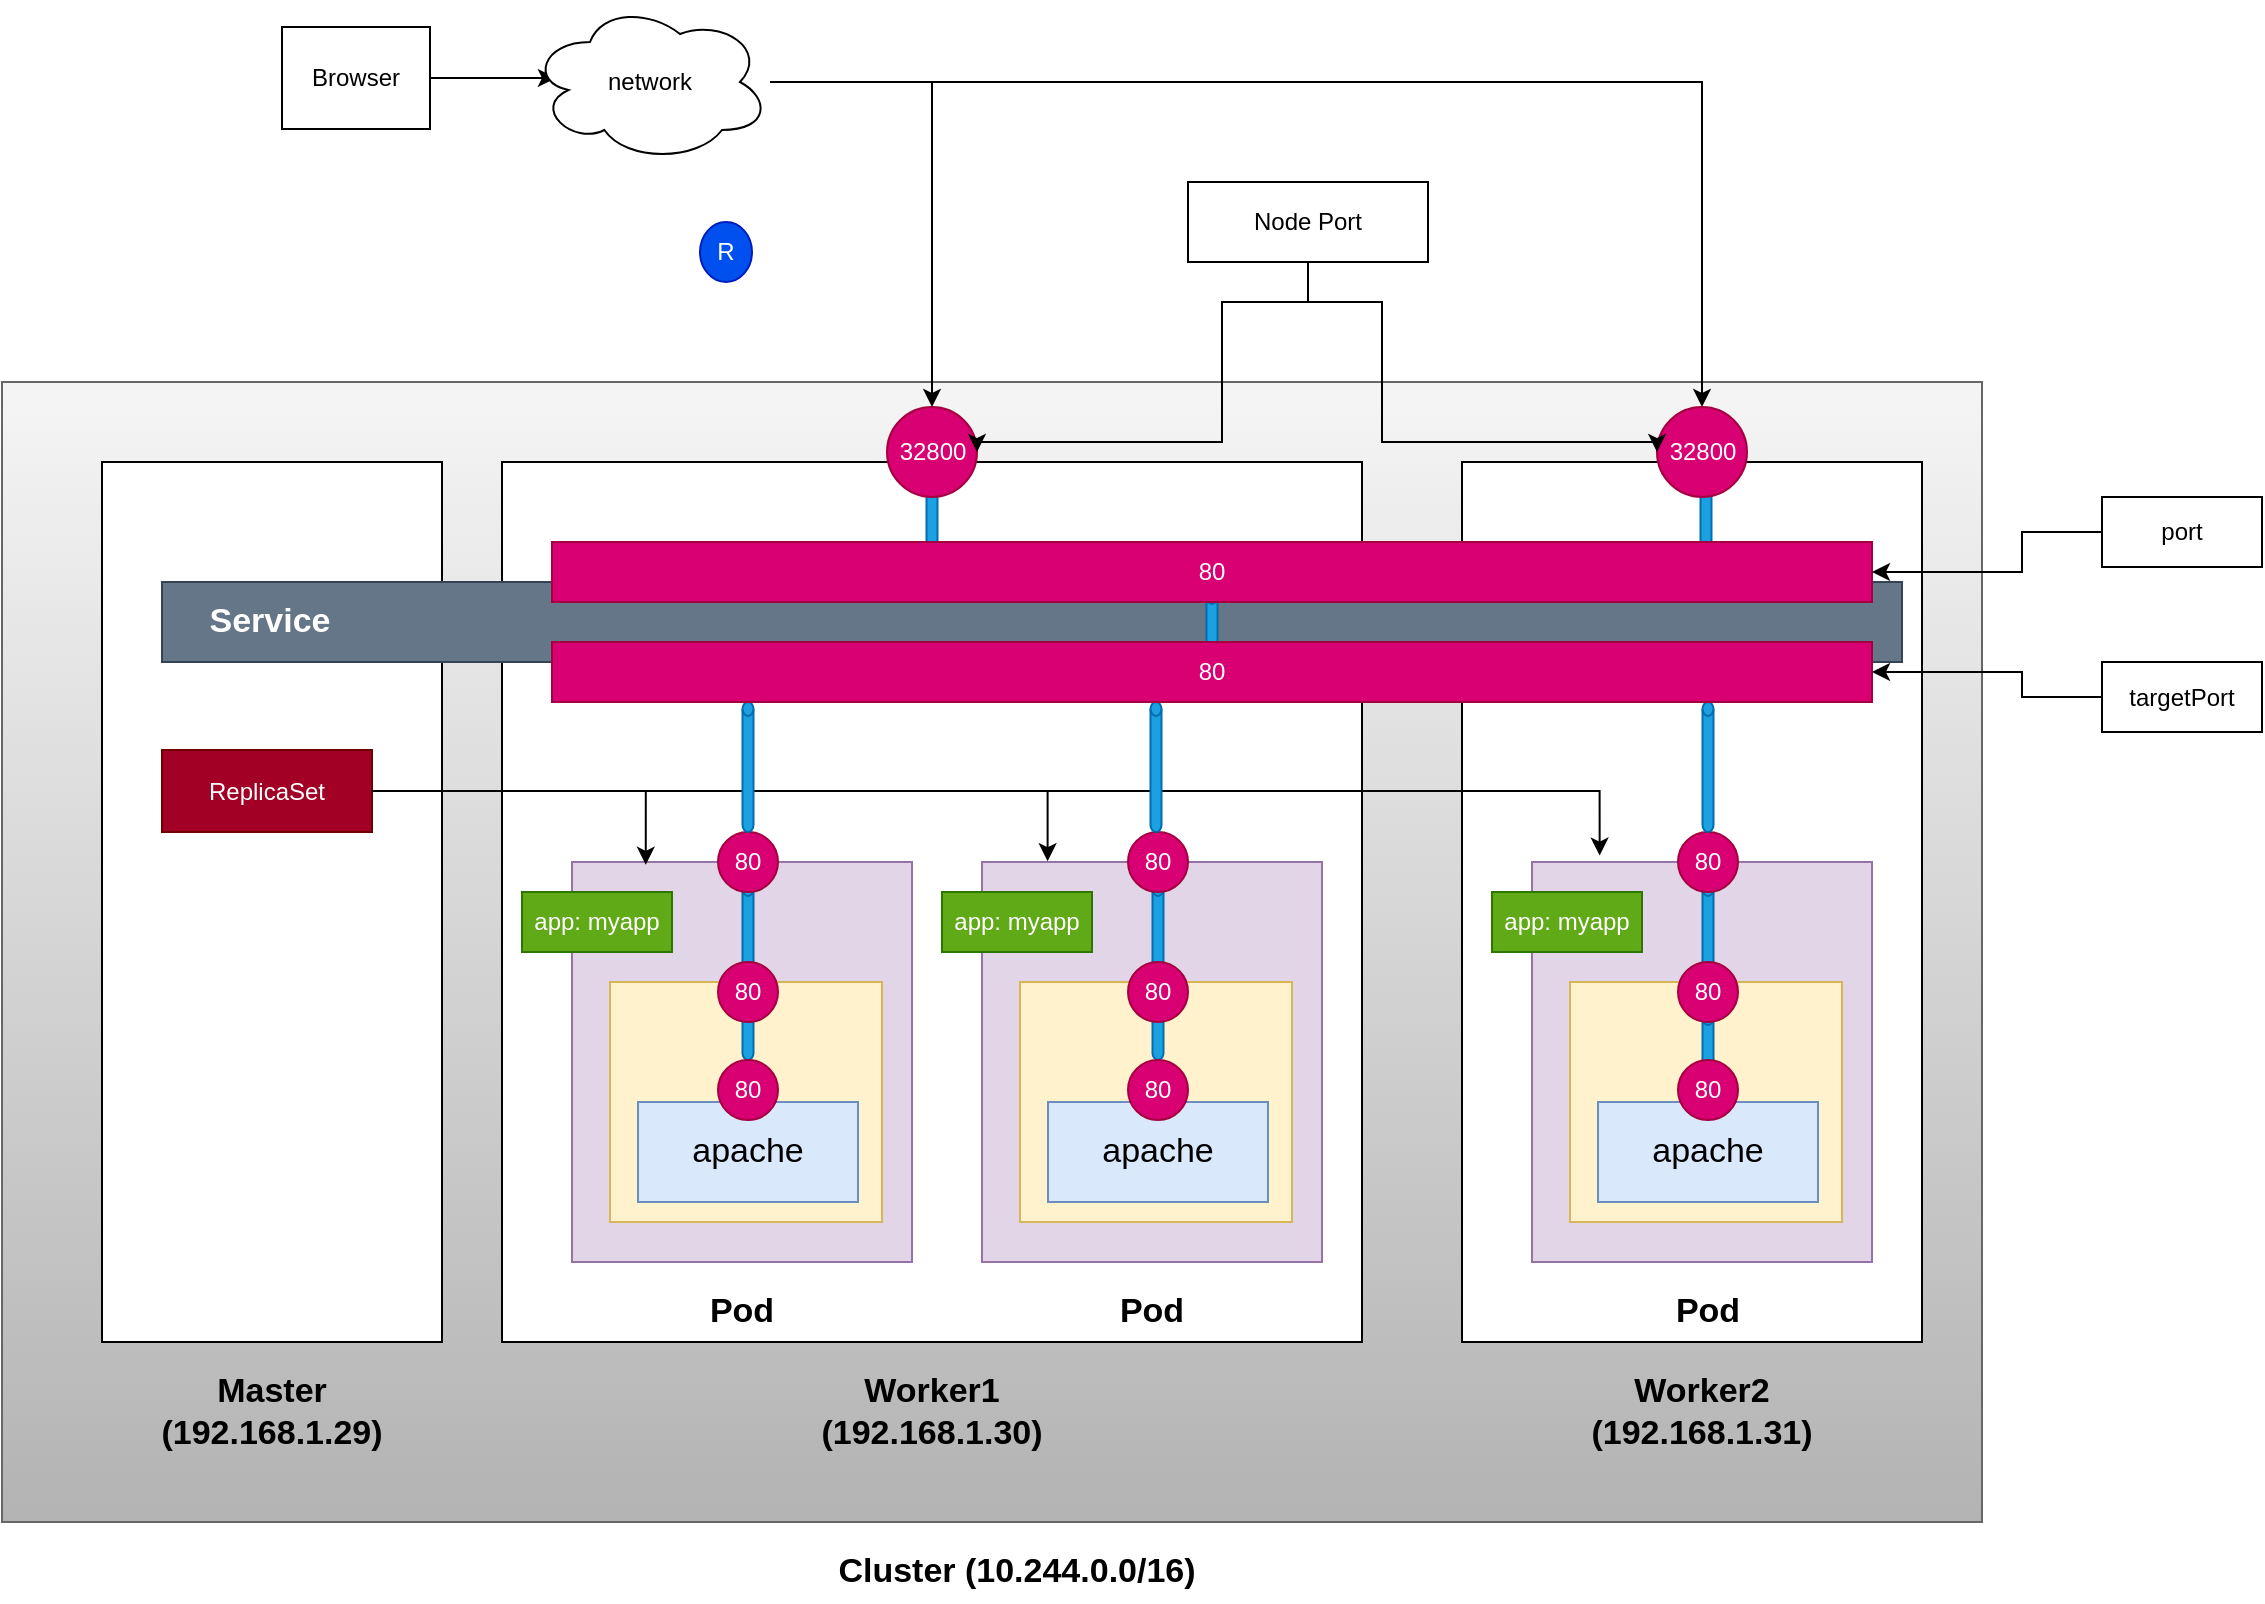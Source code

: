 <mxfile version="21.4.0" type="device" pages="3">
  <diagram name="Page-1" id="unadl_GVOWW1tjvmzQ0x">
    <mxGraphModel dx="1396" dy="920" grid="1" gridSize="10" guides="1" tooltips="1" connect="1" arrows="1" fold="1" page="1" pageScale="1" pageWidth="827" pageHeight="1169" math="0" shadow="0">
      <root>
        <mxCell id="0" />
        <mxCell id="1" parent="0" />
        <mxCell id="KZvV8Jq44UNV5nZChpxl-51" value="" style="rounded=0;whiteSpace=wrap;html=1;fillColor=#f5f5f5;strokeColor=#666666;gradientColor=#b3b3b3;" vertex="1" parent="1">
          <mxGeometry x="100" y="240" width="990" height="570" as="geometry" />
        </mxCell>
        <mxCell id="KZvV8Jq44UNV5nZChpxl-56" value="" style="rounded=0;whiteSpace=wrap;html=1;" vertex="1" parent="1">
          <mxGeometry x="830" y="280" width="230" height="440" as="geometry" />
        </mxCell>
        <mxCell id="KZvV8Jq44UNV5nZChpxl-55" value="" style="rounded=0;whiteSpace=wrap;html=1;" vertex="1" parent="1">
          <mxGeometry x="350" y="280" width="430" height="440" as="geometry" />
        </mxCell>
        <mxCell id="KZvV8Jq44UNV5nZChpxl-4" value="" style="rounded=0;whiteSpace=wrap;html=1;fillColor=#e1d5e7;strokeColor=#9673a6;" vertex="1" parent="1">
          <mxGeometry x="385" y="480" width="170" height="200" as="geometry" />
        </mxCell>
        <mxCell id="KZvV8Jq44UNV5nZChpxl-3" value="" style="rounded=0;whiteSpace=wrap;html=1;fillColor=#fff2cc;strokeColor=#d6b656;" vertex="1" parent="1">
          <mxGeometry x="404" y="540" width="136" height="120" as="geometry" />
        </mxCell>
        <mxCell id="KZvV8Jq44UNV5nZChpxl-1" value="apache" style="rounded=0;whiteSpace=wrap;html=1;fontSize=17;fillColor=#dae8fc;strokeColor=#6c8ebf;" vertex="1" parent="1">
          <mxGeometry x="418" y="600" width="110" height="50" as="geometry" />
        </mxCell>
        <mxCell id="KZvV8Jq44UNV5nZChpxl-7" style="edgeStyle=orthogonalEdgeStyle;rounded=0;orthogonalLoop=1;jettySize=auto;html=1;entryX=0.108;entryY=0.475;entryDx=0;entryDy=0;entryPerimeter=0;" edge="1" parent="1" source="KZvV8Jq44UNV5nZChpxl-5" target="KZvV8Jq44UNV5nZChpxl-6">
          <mxGeometry relative="1" as="geometry" />
        </mxCell>
        <mxCell id="KZvV8Jq44UNV5nZChpxl-5" value="Browser" style="rounded=0;whiteSpace=wrap;html=1;" vertex="1" parent="1">
          <mxGeometry x="240" y="62.5" width="74" height="51" as="geometry" />
        </mxCell>
        <mxCell id="KZvV8Jq44UNV5nZChpxl-8" style="edgeStyle=orthogonalEdgeStyle;rounded=0;orthogonalLoop=1;jettySize=auto;html=1;" edge="1" parent="1" source="KZvV8Jq44UNV5nZChpxl-6" target="KZvV8Jq44UNV5nZChpxl-66">
          <mxGeometry relative="1" as="geometry">
            <mxPoint x="524" y="90.0" as="targetPoint" />
          </mxGeometry>
        </mxCell>
        <mxCell id="KZvV8Jq44UNV5nZChpxl-78" style="edgeStyle=orthogonalEdgeStyle;rounded=0;orthogonalLoop=1;jettySize=auto;html=1;entryX=0.5;entryY=0;entryDx=0;entryDy=0;" edge="1" parent="1" source="KZvV8Jq44UNV5nZChpxl-6" target="KZvV8Jq44UNV5nZChpxl-71">
          <mxGeometry relative="1" as="geometry" />
        </mxCell>
        <mxCell id="KZvV8Jq44UNV5nZChpxl-6" value="network" style="ellipse;shape=cloud;whiteSpace=wrap;html=1;" vertex="1" parent="1">
          <mxGeometry x="364" y="50" width="120" height="80" as="geometry" />
        </mxCell>
        <mxCell id="KZvV8Jq44UNV5nZChpxl-9" value="Pod" style="text;html=1;strokeColor=none;fillColor=none;align=center;verticalAlign=middle;whiteSpace=wrap;rounded=0;fontStyle=1;fontSize=17;" vertex="1" parent="1">
          <mxGeometry x="440" y="690" width="60" height="30" as="geometry" />
        </mxCell>
        <mxCell id="KZvV8Jq44UNV5nZChpxl-11" value="" style="shape=cylinder3;whiteSpace=wrap;html=1;boundedLbl=1;backgroundOutline=1;size=3.483;fillColor=#1ba1e2;strokeColor=#006EAF;fontColor=#ffffff;" vertex="1" parent="1">
          <mxGeometry x="470.25" y="549" width="5.5" height="30" as="geometry" />
        </mxCell>
        <mxCell id="KZvV8Jq44UNV5nZChpxl-2" value="80" style="ellipse;whiteSpace=wrap;html=1;aspect=fixed;fillColor=#d80073;fontColor=#ffffff;strokeColor=#A50040;" vertex="1" parent="1">
          <mxGeometry x="458" y="579" width="30" height="30" as="geometry" />
        </mxCell>
        <mxCell id="KZvV8Jq44UNV5nZChpxl-14" value="" style="shape=cylinder3;whiteSpace=wrap;html=1;boundedLbl=1;backgroundOutline=1;size=3.483;fillColor=#1ba1e2;strokeColor=#006EAF;fontColor=#ffffff;" vertex="1" parent="1">
          <mxGeometry x="470.25" y="490" width="5.5" height="50" as="geometry" />
        </mxCell>
        <mxCell id="KZvV8Jq44UNV5nZChpxl-10" value="80" style="ellipse;whiteSpace=wrap;html=1;aspect=fixed;fillColor=#d80073;fontColor=#ffffff;strokeColor=#A50040;" vertex="1" parent="1">
          <mxGeometry x="458" y="530" width="30" height="30" as="geometry" />
        </mxCell>
        <mxCell id="KZvV8Jq44UNV5nZChpxl-13" value="80" style="ellipse;whiteSpace=wrap;html=1;aspect=fixed;fillColor=#d80073;fontColor=#ffffff;strokeColor=#A50040;" vertex="1" parent="1">
          <mxGeometry x="458" y="465" width="30" height="30" as="geometry" />
        </mxCell>
        <mxCell id="KZvV8Jq44UNV5nZChpxl-16" value="" style="rounded=0;whiteSpace=wrap;html=1;fillColor=#e1d5e7;strokeColor=#9673a6;" vertex="1" parent="1">
          <mxGeometry x="590" y="480" width="170" height="200" as="geometry" />
        </mxCell>
        <mxCell id="KZvV8Jq44UNV5nZChpxl-17" value="" style="rounded=0;whiteSpace=wrap;html=1;fillColor=#fff2cc;strokeColor=#d6b656;" vertex="1" parent="1">
          <mxGeometry x="609" y="540" width="136" height="120" as="geometry" />
        </mxCell>
        <mxCell id="KZvV8Jq44UNV5nZChpxl-18" value="apache" style="rounded=0;whiteSpace=wrap;html=1;fontSize=17;fillColor=#dae8fc;strokeColor=#6c8ebf;" vertex="1" parent="1">
          <mxGeometry x="623" y="600" width="110" height="50" as="geometry" />
        </mxCell>
        <mxCell id="KZvV8Jq44UNV5nZChpxl-19" value="Pod" style="text;html=1;strokeColor=none;fillColor=none;align=center;verticalAlign=middle;whiteSpace=wrap;rounded=0;fontStyle=1;fontSize=17;" vertex="1" parent="1">
          <mxGeometry x="645" y="690" width="60" height="30" as="geometry" />
        </mxCell>
        <mxCell id="KZvV8Jq44UNV5nZChpxl-20" value="" style="shape=cylinder3;whiteSpace=wrap;html=1;boundedLbl=1;backgroundOutline=1;size=3.483;fillColor=#1ba1e2;strokeColor=#006EAF;fontColor=#ffffff;" vertex="1" parent="1">
          <mxGeometry x="675.25" y="549" width="5.5" height="30" as="geometry" />
        </mxCell>
        <mxCell id="KZvV8Jq44UNV5nZChpxl-21" value="80" style="ellipse;whiteSpace=wrap;html=1;aspect=fixed;fillColor=#d80073;fontColor=#ffffff;strokeColor=#A50040;" vertex="1" parent="1">
          <mxGeometry x="663" y="579" width="30" height="30" as="geometry" />
        </mxCell>
        <mxCell id="KZvV8Jq44UNV5nZChpxl-22" value="" style="shape=cylinder3;whiteSpace=wrap;html=1;boundedLbl=1;backgroundOutline=1;size=3.483;fillColor=#1ba1e2;strokeColor=#006EAF;fontColor=#ffffff;" vertex="1" parent="1">
          <mxGeometry x="675.25" y="490" width="5.5" height="50" as="geometry" />
        </mxCell>
        <mxCell id="KZvV8Jq44UNV5nZChpxl-23" value="80" style="ellipse;whiteSpace=wrap;html=1;aspect=fixed;fillColor=#d80073;fontColor=#ffffff;strokeColor=#A50040;" vertex="1" parent="1">
          <mxGeometry x="663" y="530" width="30" height="30" as="geometry" />
        </mxCell>
        <mxCell id="KZvV8Jq44UNV5nZChpxl-24" value="80" style="ellipse;whiteSpace=wrap;html=1;aspect=fixed;fillColor=#d80073;fontColor=#ffffff;strokeColor=#A50040;" vertex="1" parent="1">
          <mxGeometry x="663" y="465" width="30" height="30" as="geometry" />
        </mxCell>
        <mxCell id="KZvV8Jq44UNV5nZChpxl-25" value="" style="rounded=0;whiteSpace=wrap;html=1;fillColor=#e1d5e7;strokeColor=#9673a6;" vertex="1" parent="1">
          <mxGeometry x="865" y="480" width="170" height="200" as="geometry" />
        </mxCell>
        <mxCell id="KZvV8Jq44UNV5nZChpxl-26" value="" style="rounded=0;whiteSpace=wrap;html=1;fillColor=#fff2cc;strokeColor=#d6b656;" vertex="1" parent="1">
          <mxGeometry x="884" y="540" width="136" height="120" as="geometry" />
        </mxCell>
        <mxCell id="KZvV8Jq44UNV5nZChpxl-27" value="apache" style="rounded=0;whiteSpace=wrap;html=1;fontSize=17;fillColor=#dae8fc;strokeColor=#6c8ebf;" vertex="1" parent="1">
          <mxGeometry x="898" y="600" width="110" height="50" as="geometry" />
        </mxCell>
        <mxCell id="KZvV8Jq44UNV5nZChpxl-28" value="Pod" style="text;html=1;strokeColor=none;fillColor=none;align=center;verticalAlign=middle;whiteSpace=wrap;rounded=0;fontStyle=1;fontSize=17;" vertex="1" parent="1">
          <mxGeometry x="923" y="690" width="60" height="30" as="geometry" />
        </mxCell>
        <mxCell id="KZvV8Jq44UNV5nZChpxl-29" value="" style="shape=cylinder3;whiteSpace=wrap;html=1;boundedLbl=1;backgroundOutline=1;size=3.483;fillColor=#1ba1e2;strokeColor=#006EAF;fontColor=#ffffff;" vertex="1" parent="1">
          <mxGeometry x="950.25" y="554.5" width="5.5" height="30" as="geometry" />
        </mxCell>
        <mxCell id="KZvV8Jq44UNV5nZChpxl-30" value="80" style="ellipse;whiteSpace=wrap;html=1;aspect=fixed;fillColor=#d80073;fontColor=#ffffff;strokeColor=#A50040;" vertex="1" parent="1">
          <mxGeometry x="938" y="579" width="30" height="30" as="geometry" />
        </mxCell>
        <mxCell id="KZvV8Jq44UNV5nZChpxl-31" value="" style="shape=cylinder3;whiteSpace=wrap;html=1;boundedLbl=1;backgroundOutline=1;size=3.483;fillColor=#1ba1e2;strokeColor=#006EAF;fontColor=#ffffff;" vertex="1" parent="1">
          <mxGeometry x="950.25" y="490" width="5.5" height="50" as="geometry" />
        </mxCell>
        <mxCell id="KZvV8Jq44UNV5nZChpxl-32" value="80" style="ellipse;whiteSpace=wrap;html=1;aspect=fixed;fillColor=#d80073;fontColor=#ffffff;strokeColor=#A50040;" vertex="1" parent="1">
          <mxGeometry x="938" y="530" width="30" height="30" as="geometry" />
        </mxCell>
        <mxCell id="KZvV8Jq44UNV5nZChpxl-33" value="80" style="ellipse;whiteSpace=wrap;html=1;aspect=fixed;fillColor=#d80073;fontColor=#ffffff;strokeColor=#A50040;" vertex="1" parent="1">
          <mxGeometry x="938" y="465" width="30" height="30" as="geometry" />
        </mxCell>
        <mxCell id="KZvV8Jq44UNV5nZChpxl-35" style="edgeStyle=orthogonalEdgeStyle;rounded=0;orthogonalLoop=1;jettySize=auto;html=1;entryX=0.217;entryY=0.007;entryDx=0;entryDy=0;entryPerimeter=0;" edge="1" parent="1" source="KZvV8Jq44UNV5nZChpxl-34" target="KZvV8Jq44UNV5nZChpxl-4">
          <mxGeometry relative="1" as="geometry" />
        </mxCell>
        <mxCell id="KZvV8Jq44UNV5nZChpxl-36" style="edgeStyle=orthogonalEdgeStyle;rounded=0;orthogonalLoop=1;jettySize=auto;html=1;entryX=0.193;entryY=-0.002;entryDx=0;entryDy=0;entryPerimeter=0;" edge="1" parent="1" source="KZvV8Jq44UNV5nZChpxl-34" target="KZvV8Jq44UNV5nZChpxl-16">
          <mxGeometry relative="1" as="geometry" />
        </mxCell>
        <mxCell id="KZvV8Jq44UNV5nZChpxl-47" value="app: myapp" style="rounded=0;whiteSpace=wrap;html=1;fillColor=#60a917;fontColor=#ffffff;strokeColor=#2D7600;" vertex="1" parent="1">
          <mxGeometry x="360" y="495" width="75" height="30" as="geometry" />
        </mxCell>
        <mxCell id="KZvV8Jq44UNV5nZChpxl-48" value="app: myapp" style="rounded=0;whiteSpace=wrap;html=1;fillColor=#60a917;fontColor=#ffffff;strokeColor=#2D7600;" vertex="1" parent="1">
          <mxGeometry x="570" y="495" width="75" height="30" as="geometry" />
        </mxCell>
        <mxCell id="KZvV8Jq44UNV5nZChpxl-49" value="app: myapp" style="rounded=0;whiteSpace=wrap;html=1;fillColor=#60a917;fontColor=#ffffff;strokeColor=#2D7600;" vertex="1" parent="1">
          <mxGeometry x="845" y="495" width="75" height="30" as="geometry" />
        </mxCell>
        <mxCell id="KZvV8Jq44UNV5nZChpxl-52" value="Cluster (10.244.0.0/16)" style="text;html=1;strokeColor=none;fillColor=none;align=center;verticalAlign=middle;whiteSpace=wrap;rounded=0;fontStyle=1;fontSize=17;" vertex="1" parent="1">
          <mxGeometry x="475" y="820" width="265" height="30" as="geometry" />
        </mxCell>
        <mxCell id="KZvV8Jq44UNV5nZChpxl-57" value="" style="rounded=0;whiteSpace=wrap;html=1;" vertex="1" parent="1">
          <mxGeometry x="150" y="280" width="170" height="440" as="geometry" />
        </mxCell>
        <mxCell id="KZvV8Jq44UNV5nZChpxl-58" value="Master&lt;br&gt;(192.168.1.29)" style="text;html=1;strokeColor=none;fillColor=none;align=center;verticalAlign=middle;whiteSpace=wrap;rounded=0;fontStyle=1;fontSize=17;" vertex="1" parent="1">
          <mxGeometry x="205" y="740" width="60" height="30" as="geometry" />
        </mxCell>
        <mxCell id="KZvV8Jq44UNV5nZChpxl-59" value="Worker1&lt;br&gt;(192.168.1.30)" style="text;html=1;strokeColor=none;fillColor=none;align=center;verticalAlign=middle;whiteSpace=wrap;rounded=0;fontStyle=1;fontSize=17;" vertex="1" parent="1">
          <mxGeometry x="535" y="740" width="60" height="30" as="geometry" />
        </mxCell>
        <mxCell id="KZvV8Jq44UNV5nZChpxl-60" value="Worker2&lt;br&gt;(192.168.1.31)" style="text;html=1;strokeColor=none;fillColor=none;align=center;verticalAlign=middle;whiteSpace=wrap;rounded=0;fontStyle=1;fontSize=17;" vertex="1" parent="1">
          <mxGeometry x="920" y="740" width="60" height="30" as="geometry" />
        </mxCell>
        <mxCell id="KZvV8Jq44UNV5nZChpxl-34" value="ReplicaSet" style="rounded=0;whiteSpace=wrap;html=1;fillColor=#a20025;fontColor=#ffffff;strokeColor=#6F0000;" vertex="1" parent="1">
          <mxGeometry x="180" y="424" width="105" height="41" as="geometry" />
        </mxCell>
        <mxCell id="KZvV8Jq44UNV5nZChpxl-37" style="edgeStyle=orthogonalEdgeStyle;rounded=0;orthogonalLoop=1;jettySize=auto;html=1;entryX=0.199;entryY=-0.016;entryDx=0;entryDy=0;entryPerimeter=0;" edge="1" parent="1" source="KZvV8Jq44UNV5nZChpxl-34" target="KZvV8Jq44UNV5nZChpxl-25">
          <mxGeometry relative="1" as="geometry" />
        </mxCell>
        <mxCell id="KZvV8Jq44UNV5nZChpxl-62" value="" style="rounded=0;whiteSpace=wrap;html=1;fillColor=#647687;fontColor=#ffffff;strokeColor=#314354;fontSize=19;" vertex="1" parent="1">
          <mxGeometry x="180" y="340" width="870" height="40" as="geometry" />
        </mxCell>
        <mxCell id="KZvV8Jq44UNV5nZChpxl-70" value="Service" style="text;html=1;align=center;verticalAlign=middle;whiteSpace=wrap;rounded=0;fontStyle=1;fontSize=17;fontColor=#FFFFFF;" vertex="1" parent="1">
          <mxGeometry x="204" y="345" width="60" height="30" as="geometry" />
        </mxCell>
        <mxCell id="KZvV8Jq44UNV5nZChpxl-72" value="" style="shape=cylinder3;whiteSpace=wrap;html=1;boundedLbl=1;backgroundOutline=1;size=3.483;fillColor=#1ba1e2;strokeColor=#006EAF;fontColor=#ffffff;" vertex="1" parent="1">
          <mxGeometry x="562.25" y="290" width="5.5" height="40" as="geometry" />
        </mxCell>
        <mxCell id="KZvV8Jq44UNV5nZChpxl-73" value="" style="shape=cylinder3;whiteSpace=wrap;html=1;boundedLbl=1;backgroundOutline=1;size=3.483;fillColor=#1ba1e2;strokeColor=#006EAF;fontColor=#ffffff;" vertex="1" parent="1">
          <mxGeometry x="949.25" y="290" width="5.5" height="40" as="geometry" />
        </mxCell>
        <mxCell id="KZvV8Jq44UNV5nZChpxl-71" value="32800" style="ellipse;whiteSpace=wrap;html=1;aspect=fixed;fillColor=#d80073;fontColor=#ffffff;strokeColor=#A50040;" vertex="1" parent="1">
          <mxGeometry x="927.5" y="252.5" width="45" height="45" as="geometry" />
        </mxCell>
        <mxCell id="KZvV8Jq44UNV5nZChpxl-66" value="32800" style="ellipse;whiteSpace=wrap;html=1;aspect=fixed;fillColor=#d80073;fontColor=#ffffff;strokeColor=#A50040;" vertex="1" parent="1">
          <mxGeometry x="542.5" y="252.5" width="45" height="45" as="geometry" />
        </mxCell>
        <mxCell id="KZvV8Jq44UNV5nZChpxl-74" value="" style="shape=cylinder3;whiteSpace=wrap;html=1;boundedLbl=1;backgroundOutline=1;size=3.483;fillColor=#1ba1e2;strokeColor=#006EAF;fontColor=#ffffff;" vertex="1" parent="1">
          <mxGeometry x="674.25" y="400" width="5.5" height="65" as="geometry" />
        </mxCell>
        <mxCell id="KZvV8Jq44UNV5nZChpxl-75" value="" style="shape=cylinder3;whiteSpace=wrap;html=1;boundedLbl=1;backgroundOutline=1;size=3.483;fillColor=#1ba1e2;strokeColor=#006EAF;fontColor=#ffffff;" vertex="1" parent="1">
          <mxGeometry x="950.25" y="400" width="5.5" height="65" as="geometry" />
        </mxCell>
        <mxCell id="KZvV8Jq44UNV5nZChpxl-76" value="" style="shape=cylinder3;whiteSpace=wrap;html=1;boundedLbl=1;backgroundOutline=1;size=3.483;fillColor=#1ba1e2;strokeColor=#006EAF;fontColor=#ffffff;" vertex="1" parent="1">
          <mxGeometry x="470.25" y="400" width="5.5" height="65" as="geometry" />
        </mxCell>
        <mxCell id="KZvV8Jq44UNV5nZChpxl-79" value="R" style="ellipse;whiteSpace=wrap;html=1;fillColor=#0050ef;fontColor=#ffffff;strokeColor=#001DBC;" vertex="1" parent="1">
          <mxGeometry x="449" y="160" width="26" height="30" as="geometry" />
        </mxCell>
        <mxCell id="KZvV8Jq44UNV5nZChpxl-80" value="" style="shape=cylinder3;whiteSpace=wrap;html=1;boundedLbl=1;backgroundOutline=1;size=3.483;fillColor=#1ba1e2;strokeColor=#006EAF;fontColor=#ffffff;" vertex="1" parent="1">
          <mxGeometry x="702.25" y="344" width="5.5" height="32" as="geometry" />
        </mxCell>
        <mxCell id="KZvV8Jq44UNV5nZChpxl-68" value="80" style="rounded=0;whiteSpace=wrap;html=1;fillColor=#d80073;fontColor=#ffffff;strokeColor=#A50040;" vertex="1" parent="1">
          <mxGeometry x="375" y="320" width="660" height="30" as="geometry" />
        </mxCell>
        <mxCell id="KZvV8Jq44UNV5nZChpxl-69" value="80" style="rounded=0;whiteSpace=wrap;html=1;fillColor=#d80073;fontColor=#ffffff;strokeColor=#A50040;" vertex="1" parent="1">
          <mxGeometry x="375" y="370" width="660" height="30" as="geometry" />
        </mxCell>
        <mxCell id="KZvV8Jq44UNV5nZChpxl-83" style="edgeStyle=orthogonalEdgeStyle;rounded=0;orthogonalLoop=1;jettySize=auto;html=1;entryX=1;entryY=0.5;entryDx=0;entryDy=0;" edge="1" parent="1" source="KZvV8Jq44UNV5nZChpxl-81" target="KZvV8Jq44UNV5nZChpxl-66">
          <mxGeometry relative="1" as="geometry">
            <Array as="points">
              <mxPoint x="753" y="200" />
              <mxPoint x="710" y="200" />
              <mxPoint x="710" y="270" />
              <mxPoint x="587" y="270" />
            </Array>
          </mxGeometry>
        </mxCell>
        <mxCell id="KZvV8Jq44UNV5nZChpxl-84" style="edgeStyle=orthogonalEdgeStyle;rounded=0;orthogonalLoop=1;jettySize=auto;html=1;entryX=0;entryY=0.5;entryDx=0;entryDy=0;" edge="1" parent="1" source="KZvV8Jq44UNV5nZChpxl-81" target="KZvV8Jq44UNV5nZChpxl-71">
          <mxGeometry relative="1" as="geometry">
            <Array as="points">
              <mxPoint x="753" y="200" />
              <mxPoint x="790" y="200" />
              <mxPoint x="790" y="270" />
              <mxPoint x="927" y="270" />
            </Array>
          </mxGeometry>
        </mxCell>
        <mxCell id="KZvV8Jq44UNV5nZChpxl-81" value="Node Port" style="rounded=0;whiteSpace=wrap;html=1;" vertex="1" parent="1">
          <mxGeometry x="693" y="140" width="120" height="40" as="geometry" />
        </mxCell>
        <mxCell id="KZvV8Jq44UNV5nZChpxl-86" style="edgeStyle=orthogonalEdgeStyle;rounded=0;orthogonalLoop=1;jettySize=auto;html=1;" edge="1" parent="1" source="KZvV8Jq44UNV5nZChpxl-85" target="KZvV8Jq44UNV5nZChpxl-68">
          <mxGeometry relative="1" as="geometry">
            <Array as="points">
              <mxPoint x="1110" y="315" />
              <mxPoint x="1110" y="335" />
            </Array>
          </mxGeometry>
        </mxCell>
        <mxCell id="KZvV8Jq44UNV5nZChpxl-85" value="port" style="rounded=0;whiteSpace=wrap;html=1;" vertex="1" parent="1">
          <mxGeometry x="1150" y="297.5" width="80" height="35" as="geometry" />
        </mxCell>
        <mxCell id="KZvV8Jq44UNV5nZChpxl-88" style="edgeStyle=orthogonalEdgeStyle;rounded=0;orthogonalLoop=1;jettySize=auto;html=1;" edge="1" parent="1" source="KZvV8Jq44UNV5nZChpxl-87" target="KZvV8Jq44UNV5nZChpxl-69">
          <mxGeometry relative="1" as="geometry">
            <Array as="points">
              <mxPoint x="1110" y="398" />
              <mxPoint x="1110" y="385" />
            </Array>
          </mxGeometry>
        </mxCell>
        <mxCell id="KZvV8Jq44UNV5nZChpxl-87" value="targetPort" style="rounded=0;whiteSpace=wrap;html=1;" vertex="1" parent="1">
          <mxGeometry x="1150" y="380" width="80" height="35" as="geometry" />
        </mxCell>
      </root>
    </mxGraphModel>
  </diagram>
  <diagram id="nfQpnulOzPcMWLj4qCpN" name="Page-2">
    <mxGraphModel dx="1256" dy="828" grid="1" gridSize="10" guides="1" tooltips="1" connect="1" arrows="1" fold="1" page="1" pageScale="1" pageWidth="827" pageHeight="1169" math="0" shadow="0">
      <root>
        <mxCell id="0" />
        <mxCell id="1" parent="0" />
        <mxCell id="Gh85WNM3P2DfNcLuEIeP-27" style="edgeStyle=orthogonalEdgeStyle;rounded=0;orthogonalLoop=1;jettySize=auto;html=1;entryX=0.5;entryY=0;entryDx=0;entryDy=0;" edge="1" parent="1" source="Gh85WNM3P2DfNcLuEIeP-1" target="Gh85WNM3P2DfNcLuEIeP-23">
          <mxGeometry relative="1" as="geometry">
            <Array as="points">
              <mxPoint x="193" y="380" />
              <mxPoint x="415" y="380" />
            </Array>
          </mxGeometry>
        </mxCell>
        <mxCell id="Gh85WNM3P2DfNcLuEIeP-51" style="edgeStyle=orthogonalEdgeStyle;rounded=0;orthogonalLoop=1;jettySize=auto;html=1;entryX=0.479;entryY=-0.006;entryDx=0;entryDy=0;entryPerimeter=0;" edge="1" parent="1" source="Gh85WNM3P2DfNcLuEIeP-1" target="Gh85WNM3P2DfNcLuEIeP-37">
          <mxGeometry relative="1" as="geometry">
            <Array as="points">
              <mxPoint x="470" y="290" />
              <mxPoint x="470" y="390" />
              <mxPoint x="759" y="390" />
            </Array>
          </mxGeometry>
        </mxCell>
        <mxCell id="Gh85WNM3P2DfNcLuEIeP-1" value="" style="rounded=0;whiteSpace=wrap;html=1;" vertex="1" parent="1">
          <mxGeometry x="40" y="240" width="306" height="100" as="geometry" />
        </mxCell>
        <mxCell id="Gh85WNM3P2DfNcLuEIeP-14" style="edgeStyle=orthogonalEdgeStyle;rounded=0;orthogonalLoop=1;jettySize=auto;html=1;entryX=0.5;entryY=0;entryDx=0;entryDy=0;" edge="1" parent="1" source="Gh85WNM3P2DfNcLuEIeP-2" target="Gh85WNM3P2DfNcLuEIeP-5">
          <mxGeometry relative="1" as="geometry" />
        </mxCell>
        <mxCell id="Gh85WNM3P2DfNcLuEIeP-15" style="edgeStyle=orthogonalEdgeStyle;rounded=0;orthogonalLoop=1;jettySize=auto;html=1;" edge="1" parent="1" source="Gh85WNM3P2DfNcLuEIeP-2" target="Gh85WNM3P2DfNcLuEIeP-8">
          <mxGeometry relative="1" as="geometry" />
        </mxCell>
        <mxCell id="Gh85WNM3P2DfNcLuEIeP-2" value="Docker Image Registry" style="text;html=1;strokeColor=none;fillColor=none;align=center;verticalAlign=middle;whiteSpace=wrap;rounded=0;fontStyle=1;fontSize=17;" vertex="1" parent="1">
          <mxGeometry x="290" y="30" width="220" height="40" as="geometry" />
        </mxCell>
        <mxCell id="Gh85WNM3P2DfNcLuEIeP-5" value="public&lt;br&gt;hub.docker.com" style="text;html=1;strokeColor=none;fillColor=none;align=center;verticalAlign=middle;whiteSpace=wrap;rounded=0;fontStyle=1;fontSize=17;" vertex="1" parent="1">
          <mxGeometry x="40" y="180" width="306" height="50" as="geometry" />
        </mxCell>
        <mxCell id="Gh85WNM3P2DfNcLuEIeP-7" value="" style="rounded=0;whiteSpace=wrap;html=1;" vertex="1" parent="1">
          <mxGeometry x="520" y="240" width="210" height="90" as="geometry" />
        </mxCell>
        <mxCell id="Gh85WNM3P2DfNcLuEIeP-8" value="private&lt;br&gt;(jfrog)" style="text;html=1;strokeColor=none;fillColor=none;align=center;verticalAlign=middle;whiteSpace=wrap;rounded=0;fontStyle=1;fontSize=17;" vertex="1" parent="1">
          <mxGeometry x="500" y="180" width="250" height="40" as="geometry" />
        </mxCell>
        <mxCell id="Gh85WNM3P2DfNcLuEIeP-11" value="httpd" style="rounded=0;whiteSpace=wrap;html=1;fillColor=#ffe6cc;strokeColor=#d79b00;" vertex="1" parent="1">
          <mxGeometry x="70" y="257.5" width="60" height="55" as="geometry" />
        </mxCell>
        <mxCell id="Gh85WNM3P2DfNcLuEIeP-12" value="nginx" style="rounded=0;whiteSpace=wrap;html=1;fillColor=#ffe6cc;strokeColor=#d79b00;" vertex="1" parent="1">
          <mxGeometry x="163" y="257.5" width="60" height="55" as="geometry" />
        </mxCell>
        <mxCell id="Gh85WNM3P2DfNcLuEIeP-13" value="node" style="rounded=0;whiteSpace=wrap;html=1;fillColor=#ffe6cc;strokeColor=#d79b00;" vertex="1" parent="1">
          <mxGeometry x="260" y="257.5" width="60" height="55" as="geometry" />
        </mxCell>
        <mxCell id="Gh85WNM3P2DfNcLuEIeP-16" value="app1" style="rounded=0;whiteSpace=wrap;html=1;fillColor=#ffe6cc;strokeColor=#d79b00;" vertex="1" parent="1">
          <mxGeometry x="550" y="255" width="60" height="55" as="geometry" />
        </mxCell>
        <mxCell id="Gh85WNM3P2DfNcLuEIeP-17" value="app2" style="rounded=0;whiteSpace=wrap;html=1;fillColor=#ffe6cc;strokeColor=#d79b00;" vertex="1" parent="1">
          <mxGeometry x="650" y="250" width="60" height="55" as="geometry" />
        </mxCell>
        <mxCell id="Gh85WNM3P2DfNcLuEIeP-18" value="httpd" style="rounded=0;whiteSpace=wrap;html=1;fillColor=#ffe6cc;strokeColor=#d79b00;" vertex="1" parent="1">
          <mxGeometry x="60" y="267.5" width="60" height="55" as="geometry" />
        </mxCell>
        <mxCell id="Gh85WNM3P2DfNcLuEIeP-19" value="nginx" style="rounded=0;whiteSpace=wrap;html=1;fillColor=#ffe6cc;strokeColor=#d79b00;" vertex="1" parent="1">
          <mxGeometry x="150" y="267.5" width="60" height="55" as="geometry" />
        </mxCell>
        <mxCell id="Gh85WNM3P2DfNcLuEIeP-20" value="node" style="rounded=0;whiteSpace=wrap;html=1;fillColor=#ffe6cc;strokeColor=#d79b00;" vertex="1" parent="1">
          <mxGeometry x="250" y="267.5" width="60" height="55" as="geometry" />
        </mxCell>
        <mxCell id="Gh85WNM3P2DfNcLuEIeP-21" value="app1" style="rounded=0;whiteSpace=wrap;html=1;fillColor=#ffe6cc;strokeColor=#d79b00;" vertex="1" parent="1">
          <mxGeometry x="540" y="265" width="60" height="55" as="geometry" />
        </mxCell>
        <mxCell id="Gh85WNM3P2DfNcLuEIeP-22" value="app2" style="rounded=0;whiteSpace=wrap;html=1;fillColor=#ffe6cc;strokeColor=#d79b00;" vertex="1" parent="1">
          <mxGeometry x="640" y="260" width="60" height="55" as="geometry" />
        </mxCell>
        <mxCell id="Gh85WNM3P2DfNcLuEIeP-49" style="edgeStyle=orthogonalEdgeStyle;rounded=0;orthogonalLoop=1;jettySize=auto;html=1;entryX=0.418;entryY=1.03;entryDx=0;entryDy=0;exitX=0.669;exitY=-0.011;exitDx=0;exitDy=0;exitPerimeter=0;entryPerimeter=0;" edge="1" parent="1" source="Gh85WNM3P2DfNcLuEIeP-23" target="Gh85WNM3P2DfNcLuEIeP-1">
          <mxGeometry relative="1" as="geometry">
            <Array as="points">
              <mxPoint x="464" y="410" />
              <mxPoint x="168" y="410" />
            </Array>
          </mxGeometry>
        </mxCell>
        <mxCell id="Gh85WNM3P2DfNcLuEIeP-23" value="" style="rounded=0;whiteSpace=wrap;html=1;" vertex="1" parent="1">
          <mxGeometry x="270" y="440" width="290" height="180" as="geometry" />
        </mxCell>
        <mxCell id="Gh85WNM3P2DfNcLuEIeP-24" value="" style="rounded=0;whiteSpace=wrap;html=1;" vertex="1" parent="1">
          <mxGeometry x="380" y="620" width="70" height="30" as="geometry" />
        </mxCell>
        <mxCell id="Gh85WNM3P2DfNcLuEIeP-25" value="" style="rounded=0;whiteSpace=wrap;html=1;" vertex="1" parent="1">
          <mxGeometry x="360" y="650" width="110" height="20" as="geometry" />
        </mxCell>
        <mxCell id="Gh85WNM3P2DfNcLuEIeP-28" value="docker image pull" style="text;html=1;strokeColor=none;fillColor=none;align=center;verticalAlign=middle;whiteSpace=wrap;rounded=0;" vertex="1" parent="1">
          <mxGeometry x="223" y="350" width="150" height="30" as="geometry" />
        </mxCell>
        <mxCell id="Gh85WNM3P2DfNcLuEIeP-30" value="" style="rounded=0;whiteSpace=wrap;html=1;fillColor=#dae8fc;strokeColor=#6c8ebf;" vertex="1" parent="1">
          <mxGeometry x="290" y="460" width="250" height="60" as="geometry" />
        </mxCell>
        <mxCell id="Gh85WNM3P2DfNcLuEIeP-29" value="httpd" style="rounded=0;whiteSpace=wrap;html=1;fillColor=#ffe6cc;strokeColor=#d79b00;" vertex="1" parent="1">
          <mxGeometry x="306" y="470" width="40" height="40" as="geometry" />
        </mxCell>
        <mxCell id="Gh85WNM3P2DfNcLuEIeP-31" value="nginx" style="rounded=0;whiteSpace=wrap;html=1;fillColor=#ffe6cc;strokeColor=#d79b00;" vertex="1" parent="1">
          <mxGeometry x="360" y="470" width="40" height="40" as="geometry" />
        </mxCell>
        <mxCell id="Gh85WNM3P2DfNcLuEIeP-32" value="node" style="rounded=0;whiteSpace=wrap;html=1;fillColor=#ffe6cc;strokeColor=#d79b00;" vertex="1" parent="1">
          <mxGeometry x="410" y="470" width="40" height="40" as="geometry" />
        </mxCell>
        <mxCell id="Gh85WNM3P2DfNcLuEIeP-33" value="Operating System" style="rounded=0;whiteSpace=wrap;html=1;" vertex="1" parent="1">
          <mxGeometry x="270" y="590" width="290" height="30" as="geometry" />
        </mxCell>
        <mxCell id="Gh85WNM3P2DfNcLuEIeP-34" value="Docker" style="rounded=0;whiteSpace=wrap;html=1;" vertex="1" parent="1">
          <mxGeometry x="270" y="560" width="290" height="30" as="geometry" />
        </mxCell>
        <mxCell id="Gh85WNM3P2DfNcLuEIeP-35" value="react-app" style="rounded=0;whiteSpace=wrap;html=1;fillColor=#e1d5e7;strokeColor=#9673a6;" vertex="1" parent="1">
          <mxGeometry x="460" y="470" width="70" height="40" as="geometry" />
        </mxCell>
        <mxCell id="Gh85WNM3P2DfNcLuEIeP-36" value="Developer Environment" style="text;html=1;strokeColor=none;fillColor=none;align=center;verticalAlign=middle;whiteSpace=wrap;rounded=0;fontStyle=1;fontSize=17;" vertex="1" parent="1">
          <mxGeometry x="305" y="670" width="220" height="40" as="geometry" />
        </mxCell>
        <mxCell id="Gh85WNM3P2DfNcLuEIeP-37" value="" style="rounded=0;whiteSpace=wrap;html=1;" vertex="1" parent="1">
          <mxGeometry x="620" y="440" width="290" height="180" as="geometry" />
        </mxCell>
        <mxCell id="Gh85WNM3P2DfNcLuEIeP-38" value="" style="rounded=0;whiteSpace=wrap;html=1;" vertex="1" parent="1">
          <mxGeometry x="730" y="620" width="70" height="30" as="geometry" />
        </mxCell>
        <mxCell id="Gh85WNM3P2DfNcLuEIeP-39" value="" style="rounded=0;whiteSpace=wrap;html=1;" vertex="1" parent="1">
          <mxGeometry x="710" y="650" width="110" height="20" as="geometry" />
        </mxCell>
        <mxCell id="Gh85WNM3P2DfNcLuEIeP-40" value="" style="rounded=0;whiteSpace=wrap;html=1;fillColor=#dae8fc;strokeColor=#6c8ebf;" vertex="1" parent="1">
          <mxGeometry x="630" y="450" width="270" height="30" as="geometry" />
        </mxCell>
        <mxCell id="Gh85WNM3P2DfNcLuEIeP-44" value="Operating System" style="rounded=0;whiteSpace=wrap;html=1;" vertex="1" parent="1">
          <mxGeometry x="620" y="590" width="290" height="30" as="geometry" />
        </mxCell>
        <mxCell id="Gh85WNM3P2DfNcLuEIeP-45" value="Docker" style="rounded=0;whiteSpace=wrap;html=1;" vertex="1" parent="1">
          <mxGeometry x="620" y="560" width="290" height="30" as="geometry" />
        </mxCell>
        <mxCell id="Gh85WNM3P2DfNcLuEIeP-47" value="minikube Environment" style="text;html=1;strokeColor=none;fillColor=none;align=center;verticalAlign=middle;whiteSpace=wrap;rounded=0;fontStyle=1;fontSize=17;" vertex="1" parent="1">
          <mxGeometry x="655" y="670" width="220" height="40" as="geometry" />
        </mxCell>
        <mxCell id="Gh85WNM3P2DfNcLuEIeP-48" value="kubernetes" style="rounded=0;whiteSpace=wrap;html=1;" vertex="1" parent="1">
          <mxGeometry x="760" y="530" width="150" height="30" as="geometry" />
        </mxCell>
        <mxCell id="Gh85WNM3P2DfNcLuEIeP-50" value="docker image push" style="text;html=1;strokeColor=none;fillColor=none;align=center;verticalAlign=middle;whiteSpace=wrap;rounded=0;" vertex="1" parent="1">
          <mxGeometry x="223" y="380" width="150" height="30" as="geometry" />
        </mxCell>
        <mxCell id="Gh85WNM3P2DfNcLuEIeP-52" value="docker image pull" style="text;html=1;strokeColor=none;fillColor=none;align=center;verticalAlign=middle;whiteSpace=wrap;rounded=0;" vertex="1" parent="1">
          <mxGeometry x="550" y="360" width="150" height="30" as="geometry" />
        </mxCell>
        <mxCell id="Gh85WNM3P2DfNcLuEIeP-53" value="react-app" style="rounded=0;whiteSpace=wrap;html=1;fillColor=#e1d5e7;strokeColor=#9673a6;" vertex="1" parent="1">
          <mxGeometry x="635" y="455" width="65" height="20" as="geometry" />
        </mxCell>
      </root>
    </mxGraphModel>
  </diagram>
  <diagram id="azQB9Sd4L9eD6TMis0FG" name="Page-3">
    <mxGraphModel dx="718" dy="473" grid="1" gridSize="10" guides="1" tooltips="1" connect="1" arrows="1" fold="1" page="1" pageScale="1" pageWidth="827" pageHeight="1169" math="0" shadow="0">
      <root>
        <mxCell id="0" />
        <mxCell id="1" parent="0" />
        <mxCell id="R27pjgZRuM2jVUrHsxQs-1" value="" style="rounded=0;whiteSpace=wrap;html=1;" vertex="1" parent="1">
          <mxGeometry x="110" y="160" width="290" height="210" as="geometry" />
        </mxCell>
        <mxCell id="R27pjgZRuM2jVUrHsxQs-2" value="" style="rounded=0;whiteSpace=wrap;html=1;" vertex="1" parent="1">
          <mxGeometry x="220" y="370" width="70" height="30" as="geometry" />
        </mxCell>
        <mxCell id="R27pjgZRuM2jVUrHsxQs-3" value="" style="rounded=0;whiteSpace=wrap;html=1;" vertex="1" parent="1">
          <mxGeometry x="200" y="400" width="110" height="20" as="geometry" />
        </mxCell>
        <mxCell id="R27pjgZRuM2jVUrHsxQs-8" value="Operating System" style="rounded=0;whiteSpace=wrap;html=1;" vertex="1" parent="1">
          <mxGeometry x="110" y="340" width="290" height="30" as="geometry" />
        </mxCell>
        <mxCell id="R27pjgZRuM2jVUrHsxQs-9" value="Docker" style="rounded=0;whiteSpace=wrap;html=1;" vertex="1" parent="1">
          <mxGeometry x="110" y="310" width="290" height="30" as="geometry" />
        </mxCell>
        <mxCell id="R27pjgZRuM2jVUrHsxQs-11" value="Developer Environment" style="text;html=1;strokeColor=none;fillColor=none;align=center;verticalAlign=middle;whiteSpace=wrap;rounded=0;fontStyle=1;fontSize=17;" vertex="1" parent="1">
          <mxGeometry x="145" y="420" width="220" height="40" as="geometry" />
        </mxCell>
        <mxCell id="R27pjgZRuM2jVUrHsxQs-12" value="" style="rounded=0;whiteSpace=wrap;html=1;fillColor=#fff2cc;strokeColor=#d6b656;" vertex="1" parent="1">
          <mxGeometry x="130" y="190" width="150" height="80" as="geometry" />
        </mxCell>
        <mxCell id="R27pjgZRuM2jVUrHsxQs-13" value="mysql (container)" style="text;html=1;strokeColor=none;fillColor=none;align=center;verticalAlign=middle;whiteSpace=wrap;rounded=0;fontStyle=1;fontSize=11;" vertex="1" parent="1">
          <mxGeometry x="130" y="270" width="150" height="20" as="geometry" />
        </mxCell>
        <mxCell id="R27pjgZRuM2jVUrHsxQs-16" value="3306" style="ellipse;whiteSpace=wrap;html=1;fillColor=#d80073;fontColor=#ffffff;strokeColor=#A50040;" vertex="1" parent="1">
          <mxGeometry x="160" y="180" width="40" height="25" as="geometry" />
        </mxCell>
        <mxCell id="R27pjgZRuM2jVUrHsxQs-18" value="" style="rounded=0;whiteSpace=wrap;html=1;fillColor=#d5e8d4;strokeColor=#82b366;" vertex="1" parent="1">
          <mxGeometry x="310" y="190" width="70" height="80" as="geometry" />
        </mxCell>
        <mxCell id="R27pjgZRuM2jVUrHsxQs-17" value="" style="shape=cylinder3;whiteSpace=wrap;html=1;boundedLbl=1;backgroundOutline=1;size=6.0;" vertex="1" parent="1">
          <mxGeometry x="325" y="205" width="40" height="45" as="geometry" />
        </mxCell>
        <mxCell id="R27pjgZRuM2jVUrHsxQs-19" value="db-volume" style="text;html=1;strokeColor=none;fillColor=none;align=center;verticalAlign=middle;whiteSpace=wrap;rounded=0;fontStyle=1;fontSize=11;" vertex="1" parent="1">
          <mxGeometry x="315" y="270" width="60" height="20" as="geometry" />
        </mxCell>
        <mxCell id="R27pjgZRuM2jVUrHsxQs-24" style="edgeStyle=orthogonalEdgeStyle;rounded=0;orthogonalLoop=1;jettySize=auto;html=1;dashed=1;" edge="1" parent="1" source="R27pjgZRuM2jVUrHsxQs-21" target="R27pjgZRuM2jVUrHsxQs-17">
          <mxGeometry relative="1" as="geometry" />
        </mxCell>
        <mxCell id="R27pjgZRuM2jVUrHsxQs-21" value="" style="shape=cylinder3;whiteSpace=wrap;html=1;boundedLbl=1;backgroundOutline=1;size=3.0;" vertex="1" parent="1">
          <mxGeometry x="240" y="220" width="30" height="40" as="geometry" />
        </mxCell>
        <mxCell id="R27pjgZRuM2jVUrHsxQs-23" style="edgeStyle=orthogonalEdgeStyle;rounded=0;orthogonalLoop=1;jettySize=auto;html=1;entryX=0;entryY=0.5;entryDx=0;entryDy=0;entryPerimeter=0;" edge="1" parent="1" source="R27pjgZRuM2jVUrHsxQs-14" target="R27pjgZRuM2jVUrHsxQs-21">
          <mxGeometry relative="1" as="geometry" />
        </mxCell>
        <mxCell id="R27pjgZRuM2jVUrHsxQs-14" value="mysql-server" style="rounded=0;whiteSpace=wrap;html=1;fillColor=#dae8fc;strokeColor=#6c8ebf;" vertex="1" parent="1">
          <mxGeometry x="140" y="225" width="80" height="30" as="geometry" />
        </mxCell>
        <mxCell id="R27pjgZRuM2jVUrHsxQs-29" value="" style="group" vertex="1" connectable="0" parent="1">
          <mxGeometry x="330" y="225" width="30" height="10" as="geometry" />
        </mxCell>
        <mxCell id="R27pjgZRuM2jVUrHsxQs-25" value="" style="rounded=0;whiteSpace=wrap;html=1;" vertex="1" parent="R27pjgZRuM2jVUrHsxQs-29">
          <mxGeometry width="10" height="10" as="geometry" />
        </mxCell>
        <mxCell id="R27pjgZRuM2jVUrHsxQs-27" value="" style="rounded=0;whiteSpace=wrap;html=1;" vertex="1" parent="R27pjgZRuM2jVUrHsxQs-29">
          <mxGeometry x="10" width="10" height="10" as="geometry" />
        </mxCell>
        <mxCell id="R27pjgZRuM2jVUrHsxQs-28" value="" style="rounded=0;whiteSpace=wrap;html=1;" vertex="1" parent="R27pjgZRuM2jVUrHsxQs-29">
          <mxGeometry x="20" width="10" height="10" as="geometry" />
        </mxCell>
      </root>
    </mxGraphModel>
  </diagram>
</mxfile>

